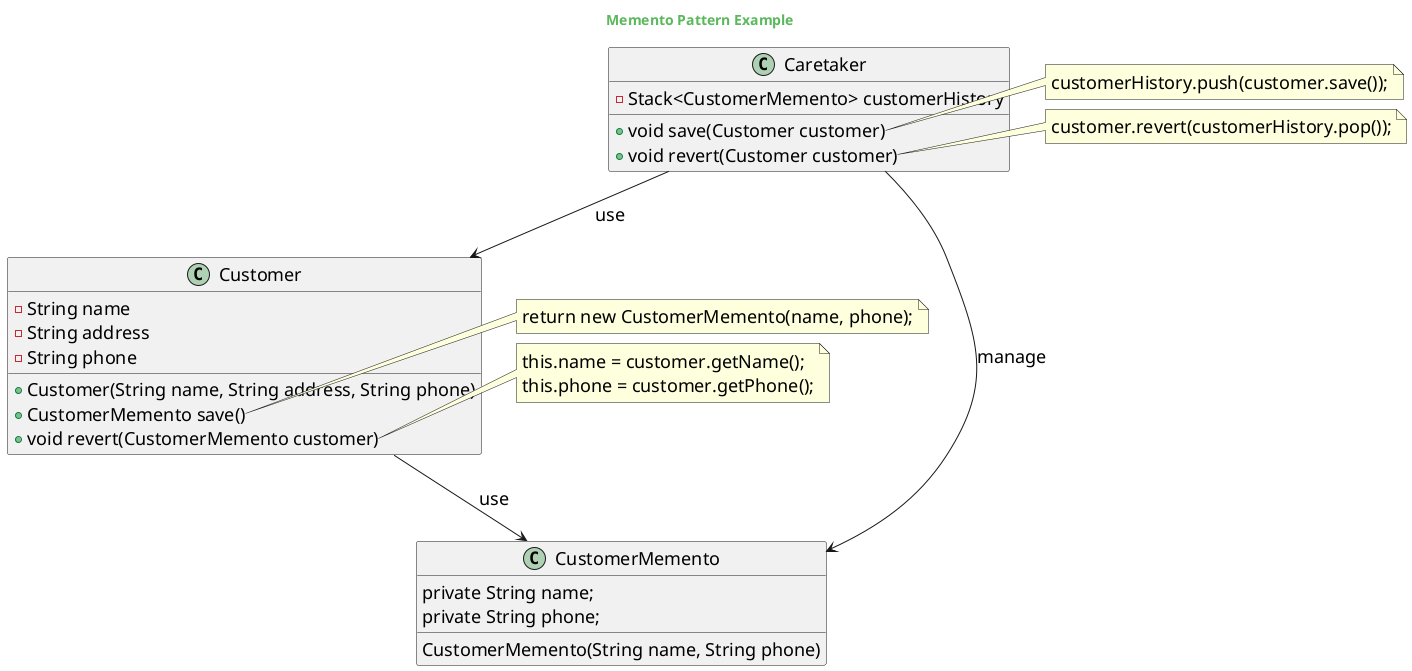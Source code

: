 @startuml

skinparam backgroundcolor transparent
skinparam classFontSize 18
skinparam noteFontSize 18
skinparam arrowFontSize 18
skinparam classAttributeFontSize 18

skinparam titleFontColor #5cb85c

Title Memento Pattern Example

class Customer{
    - String name
    - String address
    - String phone
    + Customer(String name, String address, String phone)
    + CustomerMemento save()
    + void revert(CustomerMemento customer)
}

class CustomerMemento {
	private String name;
	private String phone;
	CustomerMemento(String name, String phone)
}

class Caretaker {
	- Stack<CustomerMemento> customerHistory
	+ void save(Customer customer)
	+ void revert(Customer customer)
}

Customer --> CustomerMemento: use
Caretaker --> Customer: use
Caretaker --> CustomerMemento: manage

note right of Caretaker::save
    customerHistory.push(customer.save());
end note

note right of Caretaker::revert
    customer.revert(customerHistory.pop());
end note

note right of Customer::save
    return new CustomerMemento(name, phone);
end note

note right of Customer::revert
    this.name = customer.getName();
    this.phone = customer.getPhone();
end note

@enduml